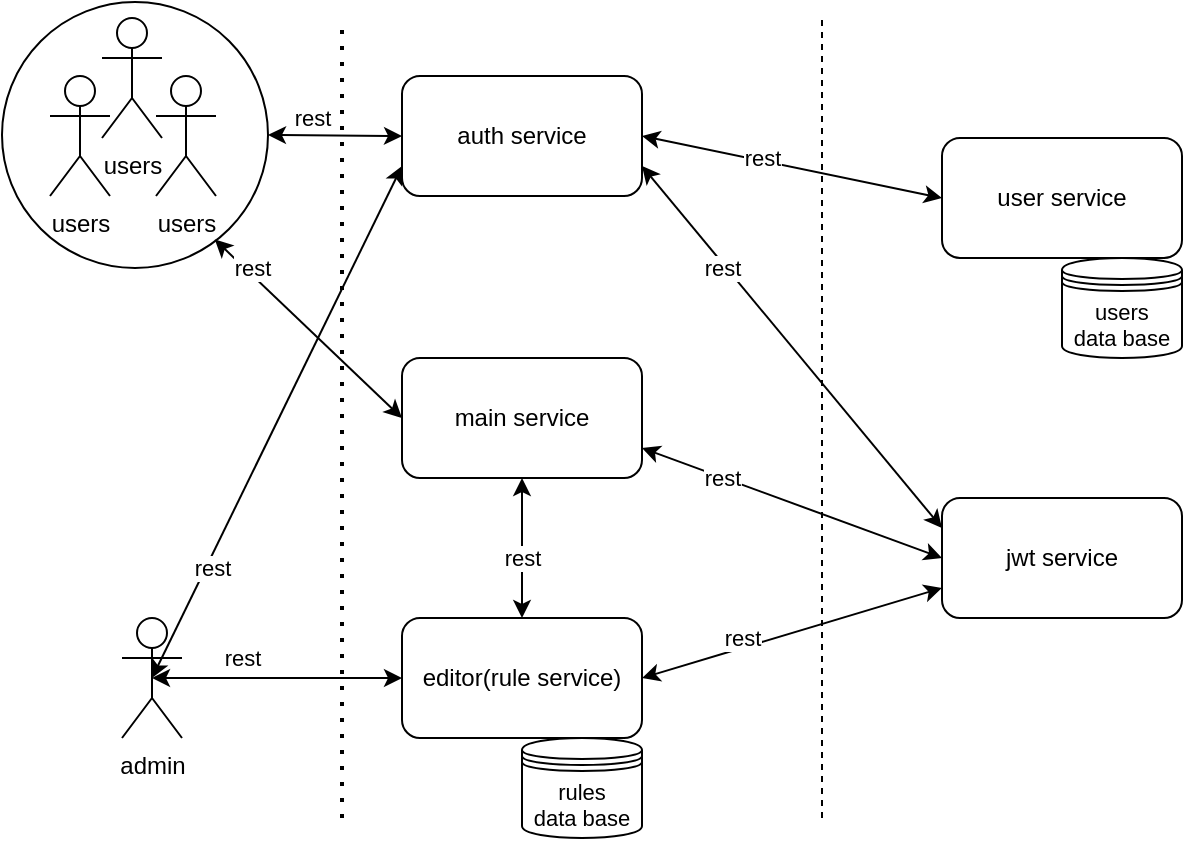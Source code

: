 <mxfile version="24.7.7">
  <diagram name="Страница — 1" id="xBRIJIQKe1OKWXVvVgmw">
    <mxGraphModel dx="1816" dy="514" grid="1" gridSize="10" guides="1" tooltips="1" connect="1" arrows="1" fold="1" page="1" pageScale="1" pageWidth="827" pageHeight="1169" math="0" shadow="0">
      <root>
        <mxCell id="0" />
        <mxCell id="1" parent="0" />
        <mxCell id="GjWX8QmM9k02Spk96Wjv-25" value="" style="ellipse;whiteSpace=wrap;html=1;aspect=fixed;" vertex="1" parent="1">
          <mxGeometry x="-10" y="112" width="133" height="133" as="geometry" />
        </mxCell>
        <object label="users" id="GjWX8QmM9k02Spk96Wjv-1">
          <mxCell style="shape=umlActor;verticalLabelPosition=bottom;verticalAlign=top;html=1;outlineConnect=0;align=center;" vertex="1" parent="1">
            <mxGeometry x="40" y="120" width="30" height="60" as="geometry" />
          </mxCell>
        </object>
        <mxCell id="GjWX8QmM9k02Spk96Wjv-4" value="admin" style="shape=umlActor;verticalLabelPosition=bottom;verticalAlign=top;html=1;outlineConnect=0;" vertex="1" parent="1">
          <mxGeometry x="50" y="420" width="30" height="60" as="geometry" />
        </mxCell>
        <object label="users" id="GjWX8QmM9k02Spk96Wjv-11">
          <mxCell style="shape=umlActor;verticalLabelPosition=bottom;verticalAlign=top;html=1;outlineConnect=0;align=center;" vertex="1" parent="1">
            <mxGeometry x="67" y="149" width="30" height="60" as="geometry" />
          </mxCell>
        </object>
        <object label="users" id="GjWX8QmM9k02Spk96Wjv-12">
          <mxCell style="shape=umlActor;verticalLabelPosition=bottom;verticalAlign=top;html=1;outlineConnect=0;align=center;" vertex="1" parent="1">
            <mxGeometry x="14" y="149" width="30" height="60" as="geometry" />
          </mxCell>
        </object>
        <mxCell id="GjWX8QmM9k02Spk96Wjv-13" value="" style="endArrow=none;dashed=1;html=1;dashPattern=1 3;strokeWidth=2;rounded=0;" edge="1" parent="1">
          <mxGeometry width="50" height="50" relative="1" as="geometry">
            <mxPoint x="160" y="520" as="sourcePoint" />
            <mxPoint x="160" y="120" as="targetPoint" />
          </mxGeometry>
        </mxCell>
        <mxCell id="GjWX8QmM9k02Spk96Wjv-14" value="auth service" style="rounded=1;whiteSpace=wrap;html=1;" vertex="1" parent="1">
          <mxGeometry x="190" y="149" width="120" height="60" as="geometry" />
        </mxCell>
        <mxCell id="GjWX8QmM9k02Spk96Wjv-15" value="main service" style="rounded=1;whiteSpace=wrap;html=1;" vertex="1" parent="1">
          <mxGeometry x="190" y="290" width="120" height="60" as="geometry" />
        </mxCell>
        <mxCell id="GjWX8QmM9k02Spk96Wjv-16" value="editor(rule service)" style="rounded=1;whiteSpace=wrap;html=1;" vertex="1" parent="1">
          <mxGeometry x="190" y="420" width="120" height="60" as="geometry" />
        </mxCell>
        <mxCell id="GjWX8QmM9k02Spk96Wjv-17" value="&lt;font style=&quot;font-size: 11px;&quot;&gt;rules&lt;/font&gt;&lt;div style=&quot;font-size: 11px;&quot;&gt;&lt;font style=&quot;font-size: 11px;&quot;&gt;data base&lt;/font&gt;&lt;/div&gt;" style="shape=datastore;whiteSpace=wrap;html=1;" vertex="1" parent="1">
          <mxGeometry x="250" y="480" width="60" height="50" as="geometry" />
        </mxCell>
        <mxCell id="GjWX8QmM9k02Spk96Wjv-18" value="user service" style="rounded=1;whiteSpace=wrap;html=1;" vertex="1" parent="1">
          <mxGeometry x="460" y="180" width="120" height="60" as="geometry" />
        </mxCell>
        <mxCell id="GjWX8QmM9k02Spk96Wjv-19" value="&lt;font style=&quot;font-size: 11px;&quot;&gt;users&lt;/font&gt;&lt;div style=&quot;font-size: 11px;&quot;&gt;&lt;font style=&quot;font-size: 11px;&quot;&gt;data base&lt;/font&gt;&lt;/div&gt;" style="shape=datastore;whiteSpace=wrap;html=1;" vertex="1" parent="1">
          <mxGeometry x="520" y="240" width="60" height="50" as="geometry" />
        </mxCell>
        <mxCell id="GjWX8QmM9k02Spk96Wjv-20" value="jwt service" style="rounded=1;whiteSpace=wrap;html=1;" vertex="1" parent="1">
          <mxGeometry x="460" y="360" width="120" height="60" as="geometry" />
        </mxCell>
        <mxCell id="GjWX8QmM9k02Spk96Wjv-22" value="" style="endArrow=none;dashed=1;html=1;rounded=0;" edge="1" parent="1">
          <mxGeometry width="50" height="50" relative="1" as="geometry">
            <mxPoint x="400" y="520" as="sourcePoint" />
            <mxPoint x="400" y="120" as="targetPoint" />
          </mxGeometry>
        </mxCell>
        <mxCell id="GjWX8QmM9k02Spk96Wjv-26" value="" style="endArrow=classic;startArrow=classic;html=1;rounded=0;exitX=1;exitY=0.5;exitDx=0;exitDy=0;entryX=0;entryY=0.5;entryDx=0;entryDy=0;" edge="1" parent="1" source="GjWX8QmM9k02Spk96Wjv-25" target="GjWX8QmM9k02Spk96Wjv-14">
          <mxGeometry width="50" height="50" relative="1" as="geometry">
            <mxPoint x="420" y="300" as="sourcePoint" />
            <mxPoint x="470" y="250" as="targetPoint" />
          </mxGeometry>
        </mxCell>
        <mxCell id="GjWX8QmM9k02Spk96Wjv-27" value="" style="endArrow=classic;startArrow=classic;html=1;rounded=0;exitX=0.5;exitY=0.5;exitDx=0;exitDy=0;exitPerimeter=0;entryX=0;entryY=0.75;entryDx=0;entryDy=0;" edge="1" parent="1" source="GjWX8QmM9k02Spk96Wjv-4" target="GjWX8QmM9k02Spk96Wjv-14">
          <mxGeometry width="50" height="50" relative="1" as="geometry">
            <mxPoint x="70" y="410" as="sourcePoint" />
            <mxPoint x="190" y="210" as="targetPoint" />
          </mxGeometry>
        </mxCell>
        <mxCell id="GjWX8QmM9k02Spk96Wjv-28" value="rest" style="edgeLabel;html=1;align=center;verticalAlign=middle;resizable=0;points=[];" vertex="1" connectable="0" parent="GjWX8QmM9k02Spk96Wjv-27">
          <mxGeometry x="-0.567" y="-3" relative="1" as="geometry">
            <mxPoint y="-1" as="offset" />
          </mxGeometry>
        </mxCell>
        <mxCell id="GjWX8QmM9k02Spk96Wjv-29" value="rest" style="edgeLabel;html=1;align=center;verticalAlign=middle;resizable=0;points=[];" vertex="1" connectable="0" parent="1">
          <mxGeometry x="144.997" y="170.001" as="geometry" />
        </mxCell>
        <mxCell id="GjWX8QmM9k02Spk96Wjv-30" value="" style="endArrow=classic;startArrow=classic;html=1;rounded=0;exitX=0.5;exitY=0.5;exitDx=0;exitDy=0;exitPerimeter=0;entryX=0;entryY=0.5;entryDx=0;entryDy=0;" edge="1" parent="1" source="GjWX8QmM9k02Spk96Wjv-4" target="GjWX8QmM9k02Spk96Wjv-16">
          <mxGeometry width="50" height="50" relative="1" as="geometry">
            <mxPoint x="420" y="300" as="sourcePoint" />
            <mxPoint x="470" y="250" as="targetPoint" />
          </mxGeometry>
        </mxCell>
        <mxCell id="GjWX8QmM9k02Spk96Wjv-31" value="" style="endArrow=classic;startArrow=classic;html=1;rounded=0;exitX=0.8;exitY=0.893;exitDx=0;exitDy=0;exitPerimeter=0;entryX=0;entryY=0.5;entryDx=0;entryDy=0;" edge="1" parent="1" source="GjWX8QmM9k02Spk96Wjv-25" target="GjWX8QmM9k02Spk96Wjv-15">
          <mxGeometry width="50" height="50" relative="1" as="geometry">
            <mxPoint x="420" y="300" as="sourcePoint" />
            <mxPoint x="180" y="320" as="targetPoint" />
          </mxGeometry>
        </mxCell>
        <mxCell id="GjWX8QmM9k02Spk96Wjv-32" value="" style="endArrow=classic;startArrow=classic;html=1;rounded=0;exitX=0.5;exitY=0;exitDx=0;exitDy=0;entryX=0.5;entryY=1;entryDx=0;entryDy=0;" edge="1" parent="1" source="GjWX8QmM9k02Spk96Wjv-16" target="GjWX8QmM9k02Spk96Wjv-15">
          <mxGeometry width="50" height="50" relative="1" as="geometry">
            <mxPoint x="420" y="300" as="sourcePoint" />
            <mxPoint x="470" y="250" as="targetPoint" />
          </mxGeometry>
        </mxCell>
        <mxCell id="GjWX8QmM9k02Spk96Wjv-33" value="" style="endArrow=classic;startArrow=classic;html=1;rounded=0;exitX=1;exitY=0.75;exitDx=0;exitDy=0;entryX=0;entryY=0.25;entryDx=0;entryDy=0;" edge="1" parent="1" source="GjWX8QmM9k02Spk96Wjv-14" target="GjWX8QmM9k02Spk96Wjv-20">
          <mxGeometry width="50" height="50" relative="1" as="geometry">
            <mxPoint x="420" y="300" as="sourcePoint" />
            <mxPoint x="470" y="250" as="targetPoint" />
          </mxGeometry>
        </mxCell>
        <mxCell id="GjWX8QmM9k02Spk96Wjv-34" value="" style="endArrow=classic;startArrow=classic;html=1;rounded=0;exitX=1;exitY=0.75;exitDx=0;exitDy=0;entryX=0;entryY=0.5;entryDx=0;entryDy=0;" edge="1" parent="1" source="GjWX8QmM9k02Spk96Wjv-15" target="GjWX8QmM9k02Spk96Wjv-20">
          <mxGeometry width="50" height="50" relative="1" as="geometry">
            <mxPoint x="420" y="300" as="sourcePoint" />
            <mxPoint x="470" y="250" as="targetPoint" />
          </mxGeometry>
        </mxCell>
        <mxCell id="GjWX8QmM9k02Spk96Wjv-35" value="" style="endArrow=classic;startArrow=classic;html=1;rounded=0;exitX=1;exitY=0.5;exitDx=0;exitDy=0;entryX=0;entryY=0.75;entryDx=0;entryDy=0;" edge="1" parent="1" source="GjWX8QmM9k02Spk96Wjv-16" target="GjWX8QmM9k02Spk96Wjv-20">
          <mxGeometry width="50" height="50" relative="1" as="geometry">
            <mxPoint x="420" y="300" as="sourcePoint" />
            <mxPoint x="470" y="250" as="targetPoint" />
          </mxGeometry>
        </mxCell>
        <mxCell id="GjWX8QmM9k02Spk96Wjv-36" value="" style="endArrow=classic;startArrow=classic;html=1;rounded=0;entryX=0;entryY=0.5;entryDx=0;entryDy=0;exitX=1;exitY=0.5;exitDx=0;exitDy=0;" edge="1" parent="1" source="GjWX8QmM9k02Spk96Wjv-14" target="GjWX8QmM9k02Spk96Wjv-18">
          <mxGeometry width="50" height="50" relative="1" as="geometry">
            <mxPoint x="420" y="300" as="sourcePoint" />
            <mxPoint x="470" y="250" as="targetPoint" />
          </mxGeometry>
        </mxCell>
        <mxCell id="GjWX8QmM9k02Spk96Wjv-37" value="rest" style="edgeLabel;html=1;align=center;verticalAlign=middle;resizable=0;points=[];" vertex="1" connectable="0" parent="1">
          <mxGeometry x="114.627" y="415.161" as="geometry">
            <mxPoint x="-5" y="25" as="offset" />
          </mxGeometry>
        </mxCell>
        <mxCell id="GjWX8QmM9k02Spk96Wjv-38" value="rest" style="edgeLabel;html=1;align=center;verticalAlign=middle;resizable=0;points=[];" vertex="1" connectable="0" parent="1">
          <mxGeometry x="249.997" y="390.001" as="geometry" />
        </mxCell>
        <mxCell id="GjWX8QmM9k02Spk96Wjv-39" value="rest" style="edgeLabel;html=1;align=center;verticalAlign=middle;resizable=0;points=[];" vertex="1" connectable="0" parent="1">
          <mxGeometry x="114.627" y="245.001" as="geometry" />
        </mxCell>
        <mxCell id="GjWX8QmM9k02Spk96Wjv-40" value="rest" style="edgeLabel;html=1;align=center;verticalAlign=middle;resizable=0;points=[];" vertex="1" connectable="0" parent="1">
          <mxGeometry x="369.997" y="190.001" as="geometry" />
        </mxCell>
        <mxCell id="GjWX8QmM9k02Spk96Wjv-41" value="rest" style="edgeLabel;html=1;align=center;verticalAlign=middle;resizable=0;points=[];" vertex="1" connectable="0" parent="1">
          <mxGeometry x="349.997" y="245.001" as="geometry" />
        </mxCell>
        <mxCell id="GjWX8QmM9k02Spk96Wjv-42" value="rest" style="edgeLabel;html=1;align=center;verticalAlign=middle;resizable=0;points=[];" vertex="1" connectable="0" parent="1">
          <mxGeometry x="349.997" y="350.001" as="geometry" />
        </mxCell>
        <mxCell id="GjWX8QmM9k02Spk96Wjv-43" value="rest" style="edgeLabel;html=1;align=center;verticalAlign=middle;resizable=0;points=[];" vertex="1" connectable="0" parent="1">
          <mxGeometry x="359.997" y="430.001" as="geometry" />
        </mxCell>
      </root>
    </mxGraphModel>
  </diagram>
</mxfile>
